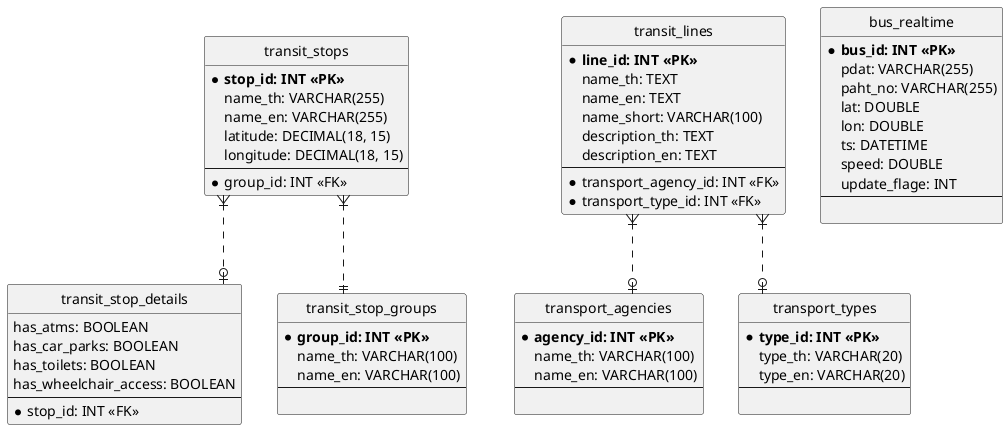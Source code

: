 @startuml db-transit

hide circle
hide empty members

skinparam linetype ortho

entity transit_stops {
    * **stop_id: INT <<PK>>**
    name_th: VARCHAR(255)
    name_en: VARCHAR(255)
    latitude: DECIMAL(18, 15)
    longitude: DECIMAL(18, 15)
    --
    * group_id: INT <<FK>>
}

entity transit_stop_details {
    has_atms: BOOLEAN
    has_car_parks: BOOLEAN
    has_toilets: BOOLEAN
    has_wheelchair_access: BOOLEAN
    --
    * stop_id: INT <<FK>>
}

entity transit_stop_groups {
    * **group_id: INT <<PK>>**
    name_th: VARCHAR(100)
    name_en: VARCHAR(100)
    --
    
}

transit_stops }|..|| transit_stop_groups
transit_stops }|..o| transit_stop_details

entity transit_lines {
    * **line_id: INT <<PK>>**
    name_th: TEXT
    name_en: TEXT
    name_short: VARCHAR(100)
    description_th: TEXT
    description_en: TEXT
    --
    * transport_agency_id: INT <<FK>>
    * transport_type_id: INT <<FK>>
}

entity transport_agencies {
    * **agency_id: INT <<PK>>**
    name_th: VARCHAR(100)
    name_en: VARCHAR(100)
    --

}

entity transport_types {
    * **type_id: INT <<PK>>**
    type_th: VARCHAR(20)
    type_en: VARCHAR(20)
    --

}

transit_lines }|..o| transport_agencies
transit_lines }|..o| transport_types


entity bus_realtime {
    * **bus_id: INT <<PK>>**
    pdat: VARCHAR(255)
    paht_no: VARCHAR(255)
    lat: DOUBLE
    lon: DOUBLE
    ts: DATETIME
    speed: DOUBLE
    update_flage: INT
    --
    
}